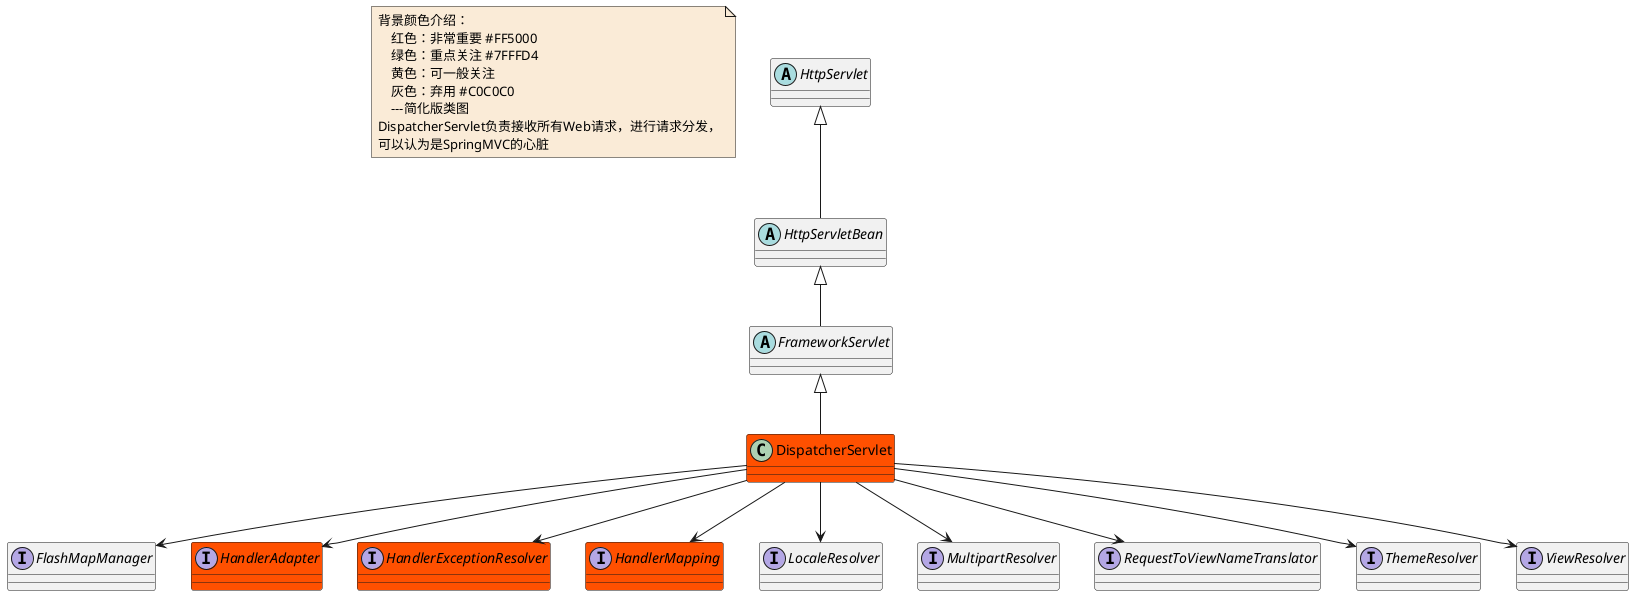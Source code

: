 @startuml

note  as N1 #FAEBD7
    背景颜色介绍：
        红色：非常重要 #FF5000
        绿色：重点关注 #7FFFD4
        黄色：可一般关注
        灰色：弃用 #C0C0C0
        ---简化版类图
    DispatcherServlet负责接收所有Web请求，进行请求分发，
    可以认为是SpringMVC的心脏
end note

class DispatcherServlet #FF5000
abstract class FrameworkServlet
abstract class HttpServletBean



interface FlashMapManager


interface HandlerAdapter #FF5000


interface HandlerExceptionResolver #FF5000

interface HandlerMapping #FF5000

abstract class HttpServlet

interface LocaleResolver

interface MultipartResolver

interface RequestToViewNameTranslator


interface ThemeResolver


interface ViewResolver


DispatcherServlet --> FlashMapManager
DispatcherServlet --> HandlerAdapter
DispatcherServlet --> HandlerExceptionResolver
DispatcherServlet --> HandlerMapping
DispatcherServlet --> LocaleResolver
DispatcherServlet --> MultipartResolver
DispatcherServlet --> RequestToViewNameTranslator
DispatcherServlet --> ThemeResolver
DispatcherServlet --> ViewResolver


FrameworkServlet <|-- DispatcherServlet

HttpServlet <|-- HttpServletBean

HttpServletBean <|-- FrameworkServlet


@enduml